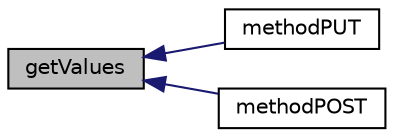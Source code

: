 digraph "getValues"
{
  edge [fontname="Helvetica",fontsize="10",labelfontname="Helvetica",labelfontsize="10"];
  node [fontname="Helvetica",fontsize="10",shape=record];
  rankdir="LR";
  Node1 [label="getValues",height=0.2,width=0.4,color="black", fillcolor="grey75", style="filled", fontcolor="black"];
  Node1 -> Node2 [dir="back",color="midnightblue",fontsize="10",style="solid",fontname="Helvetica"];
  Node2 [label="methodPUT",height=0.2,width=0.4,color="black", fillcolor="white", style="filled",URL="$crud_method_8php.html#a900949fd105f15a37b23c83894131d8b"];
  Node1 -> Node3 [dir="back",color="midnightblue",fontsize="10",style="solid",fontname="Helvetica"];
  Node3 [label="methodPOST",height=0.2,width=0.4,color="black", fillcolor="white", style="filled",URL="$crud_method_8php.html#a558300dda434f376241f7d70a2595ee5"];
}
